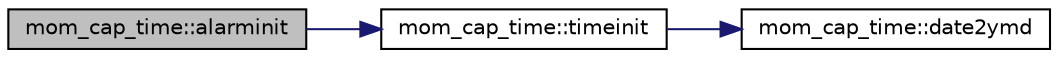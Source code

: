 digraph "mom_cap_time::alarminit"
{
 // INTERACTIVE_SVG=YES
 // LATEX_PDF_SIZE
  edge [fontname="Helvetica",fontsize="10",labelfontname="Helvetica",labelfontsize="10"];
  node [fontname="Helvetica",fontsize="10",shape=record];
  rankdir="LR";
  Node1 [label="mom_cap_time::alarminit",height=0.2,width=0.4,color="black", fillcolor="grey75", style="filled", fontcolor="black",tooltip="Setup an alarm in a clock. The ringtime sent to AlarmCreate MUST be the next alarm time...."];
  Node1 -> Node2 [color="midnightblue",fontsize="10",style="solid",fontname="Helvetica"];
  Node2 [label="mom_cap_time::timeinit",height=0.2,width=0.4,color="black", fillcolor="white", style="filled",URL="$namespacemom__cap__time.html#ab0963d050b3b3b39086840a93ac878bd",tooltip="Creates the ESMF_Time object corresponding to the given input time, given in YMD (Year Month Day) and..."];
  Node2 -> Node3 [color="midnightblue",fontsize="10",style="solid",fontname="Helvetica"];
  Node3 [label="mom_cap_time::date2ymd",height=0.2,width=0.4,color="black", fillcolor="white", style="filled",URL="$namespacemom__cap__time.html#a6ddb34a21286dca250068841095a6c4e",tooltip="Converts a coded-date (yyyymmdd) into calendar year,month,day."];
}

